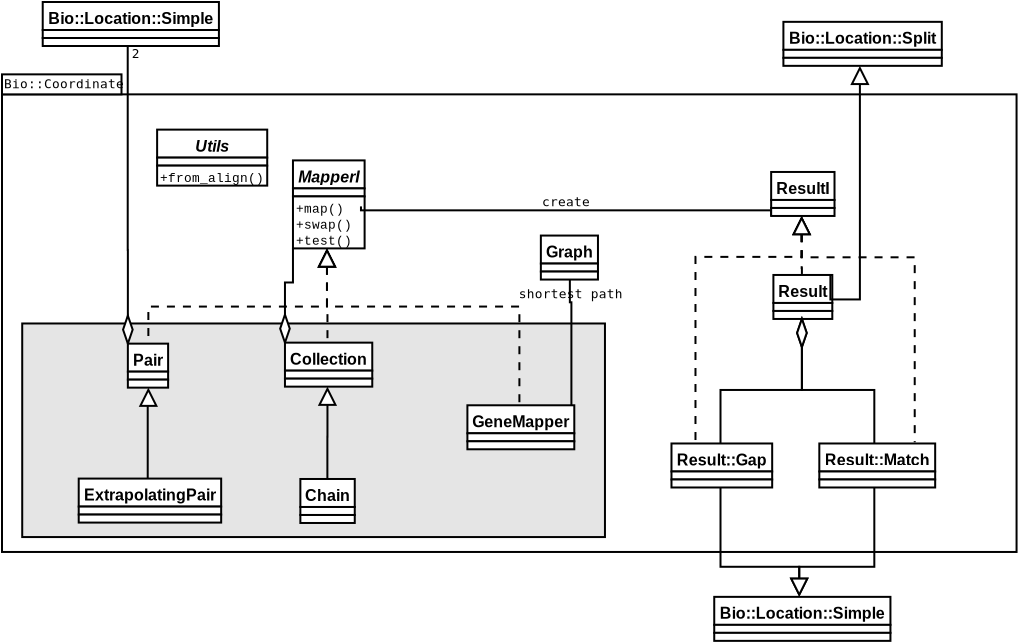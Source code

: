 <?xml version="1.0" encoding="UTF-8"?>
<dia:diagram xmlns:dia="http://www.lysator.liu.se/~alla/dia/"><dia:layer name="Background" visible="true"><dia:object type="UML - LargePackage" version="0" id="O0"><dia:attribute name="obj_pos"><dia:point val="1.702,11.536"/></dia:attribute><dia:attribute name="obj_bb"><dia:rectangle val="1.652,9.686;52.48,34.465"/></dia:attribute><dia:attribute name="elem_corner"><dia:point val="1.702,11.536"/></dia:attribute><dia:attribute name="elem_width"><dia:real val="50.728"/></dia:attribute><dia:attribute name="elem_height"><dia:real val="22.88"/></dia:attribute><dia:attribute name="stereotype"><dia:string>##</dia:string></dia:attribute><dia:attribute name="name"><dia:string>#Bio::Coordinate#</dia:string></dia:attribute></dia:object><dia:object type="Standard - Box" version="0" id="O1"><dia:attribute name="obj_pos"><dia:point val="2.713,22.992"/></dia:attribute><dia:attribute name="obj_bb"><dia:rectangle val="2.663,22.942;31.9,33.721"/></dia:attribute><dia:attribute name="elem_corner"><dia:point val="2.713,22.992"/></dia:attribute><dia:attribute name="elem_width"><dia:real val="29.137"/></dia:attribute><dia:attribute name="elem_height"><dia:real val="10.679"/></dia:attribute><dia:attribute name="inner_color"><dia:color val="#e5e5e5"/></dia:attribute><dia:attribute name="show_background"><dia:boolean val="true"/></dia:attribute></dia:object><dia:object type="UML - Class" version="0" id="O2"><dia:attribute name="obj_pos"><dia:point val="16.25,14.838"/></dia:attribute><dia:attribute name="obj_bb"><dia:rectangle val="16.201,14.788;19.701,19.288"/></dia:attribute><dia:attribute name="elem_corner"><dia:point val="16.25,14.838"/></dia:attribute><dia:attribute name="elem_width"><dia:real val="3.4"/></dia:attribute><dia:attribute name="elem_height"><dia:real val="4.4"/></dia:attribute><dia:attribute name="name"><dia:string>#MapperI#</dia:string></dia:attribute><dia:attribute name="stereotype"><dia:string>##</dia:string></dia:attribute><dia:attribute name="comment"><dia:string>##</dia:string></dia:attribute><dia:attribute name="abstract"><dia:boolean val="true"/></dia:attribute><dia:attribute name="suppress_attributes"><dia:boolean val="false"/></dia:attribute><dia:attribute name="suppress_operations"><dia:boolean val="false"/></dia:attribute><dia:attribute name="visible_attributes"><dia:boolean val="true"/></dia:attribute><dia:attribute name="visible_operations"><dia:boolean val="true"/></dia:attribute><dia:attribute name="visible_comments"><dia:boolean val="false"/></dia:attribute><dia:attribute name="foreground_color"><dia:color val="#000000"/></dia:attribute><dia:attribute name="background_color"><dia:color val="#ffffff"/></dia:attribute><dia:attribute name="normal_font"><dia:font family="courier new" style="0" name="Courier"/></dia:attribute><dia:attribute name="abstract_font"><dia:font family="Courier New" style="4" name="Courier-Oblique"/></dia:attribute><dia:attribute name="polymorphic_font"><dia:font family="monospace" style="8" name="Courier"/></dia:attribute><dia:attribute name="classname_font"><dia:font family="Arial" style="80" name="Helvetica-Bold"/></dia:attribute><dia:attribute name="abstract_classname_font"><dia:font family="arial" style="84" name="Helvetica-BoldOblique"/></dia:attribute><dia:attribute name="comment_font"><dia:font family="sans" style="8" name="Courier"/></dia:attribute><dia:attribute name="font_height"><dia:real val="0.8"/></dia:attribute><dia:attribute name="polymorphic_font_height"><dia:real val="0.8"/></dia:attribute><dia:attribute name="abstract_font_height"><dia:real val="0.8"/></dia:attribute><dia:attribute name="classname_font_height"><dia:real val="1"/></dia:attribute><dia:attribute name="abstract_classname_font_height"><dia:real val="1"/></dia:attribute><dia:attribute name="comment_font_height"><dia:real val="1"/></dia:attribute><dia:attribute name="attributes"/><dia:attribute name="operations"><dia:composite type="umloperation"><dia:attribute name="name"><dia:string>#map#</dia:string></dia:attribute><dia:attribute name="stereotype"><dia:string>##</dia:string></dia:attribute><dia:attribute name="type"><dia:string>##</dia:string></dia:attribute><dia:attribute name="visibility"><dia:enum val="0"/></dia:attribute><dia:attribute name="comment"><dia:string>##</dia:string></dia:attribute><dia:attribute name="abstract"><dia:boolean val="false"/></dia:attribute><dia:attribute name="inheritance_type"><dia:enum val="2"/></dia:attribute><dia:attribute name="query"><dia:boolean val="false"/></dia:attribute><dia:attribute name="class_scope"><dia:boolean val="false"/></dia:attribute><dia:attribute name="parameters"/></dia:composite><dia:composite type="umloperation"><dia:attribute name="name"><dia:string>#swap#</dia:string></dia:attribute><dia:attribute name="stereotype"><dia:string>##</dia:string></dia:attribute><dia:attribute name="type"><dia:string>##</dia:string></dia:attribute><dia:attribute name="visibility"><dia:enum val="0"/></dia:attribute><dia:attribute name="comment"><dia:string>##</dia:string></dia:attribute><dia:attribute name="abstract"><dia:boolean val="false"/></dia:attribute><dia:attribute name="inheritance_type"><dia:enum val="2"/></dia:attribute><dia:attribute name="query"><dia:boolean val="false"/></dia:attribute><dia:attribute name="class_scope"><dia:boolean val="false"/></dia:attribute><dia:attribute name="parameters"/></dia:composite><dia:composite type="umloperation"><dia:attribute name="name"><dia:string>#test#</dia:string></dia:attribute><dia:attribute name="stereotype"><dia:string>##</dia:string></dia:attribute><dia:attribute name="type"><dia:string>##</dia:string></dia:attribute><dia:attribute name="visibility"><dia:enum val="0"/></dia:attribute><dia:attribute name="comment"><dia:string>##</dia:string></dia:attribute><dia:attribute name="abstract"><dia:boolean val="false"/></dia:attribute><dia:attribute name="inheritance_type"><dia:enum val="2"/></dia:attribute><dia:attribute name="query"><dia:boolean val="false"/></dia:attribute><dia:attribute name="class_scope"><dia:boolean val="false"/></dia:attribute><dia:attribute name="parameters"/></dia:composite></dia:attribute><dia:attribute name="template"><dia:boolean val="false"/></dia:attribute><dia:attribute name="templates"/></dia:object><dia:object type="UML - Class" version="0" id="O3"><dia:attribute name="obj_pos"><dia:point val="7.995,24"/></dia:attribute><dia:attribute name="obj_bb"><dia:rectangle val="7.945,23.95;10.095,26.25"/></dia:attribute><dia:attribute name="elem_corner"><dia:point val="7.995,24"/></dia:attribute><dia:attribute name="elem_width"><dia:real val="2.05"/></dia:attribute><dia:attribute name="elem_height"><dia:real val="2.2"/></dia:attribute><dia:attribute name="name"><dia:string>#Pair#</dia:string></dia:attribute><dia:attribute name="stereotype"><dia:string>##</dia:string></dia:attribute><dia:attribute name="comment"><dia:string>##</dia:string></dia:attribute><dia:attribute name="abstract"><dia:boolean val="false"/></dia:attribute><dia:attribute name="suppress_attributes"><dia:boolean val="false"/></dia:attribute><dia:attribute name="suppress_operations"><dia:boolean val="false"/></dia:attribute><dia:attribute name="visible_attributes"><dia:boolean val="true"/></dia:attribute><dia:attribute name="visible_operations"><dia:boolean val="true"/></dia:attribute><dia:attribute name="visible_comments"><dia:boolean val="false"/></dia:attribute><dia:attribute name="foreground_color"><dia:color val="#000000"/></dia:attribute><dia:attribute name="background_color"><dia:color val="#ffffff"/></dia:attribute><dia:attribute name="normal_font"><dia:font family="Courier New" style="0" name="Courier"/></dia:attribute><dia:attribute name="abstract_font"><dia:font family="Courier New" style="4" name="Courier-Oblique"/></dia:attribute><dia:attribute name="polymorphic_font"><dia:font family="monospace" style="8" name="Courier"/></dia:attribute><dia:attribute name="classname_font"><dia:font family="arial" style="80" name="Helvetica-Bold"/></dia:attribute><dia:attribute name="abstract_classname_font"><dia:font family="Arial" style="84" name="Helvetica-BoldOblique"/></dia:attribute><dia:attribute name="comment_font"><dia:font family="sans" style="8" name="Courier"/></dia:attribute><dia:attribute name="font_height"><dia:real val="0.8"/></dia:attribute><dia:attribute name="polymorphic_font_height"><dia:real val="0.8"/></dia:attribute><dia:attribute name="abstract_font_height"><dia:real val="0.8"/></dia:attribute><dia:attribute name="classname_font_height"><dia:real val="1"/></dia:attribute><dia:attribute name="abstract_classname_font_height"><dia:real val="1"/></dia:attribute><dia:attribute name="comment_font_height"><dia:real val="1"/></dia:attribute><dia:attribute name="attributes"/><dia:attribute name="operations"/><dia:attribute name="template"><dia:boolean val="false"/></dia:attribute><dia:attribute name="templates"/></dia:object><dia:object type="UML - Realizes" version="0" id="O4"><dia:attribute name="obj_pos"><dia:point val="17.951,19.238"/></dia:attribute><dia:attribute name="obj_bb"><dia:rectangle val="8.97,19.188;18.8,24.05"/></dia:attribute><dia:attribute name="orth_points"><dia:point val="17.951,19.238"/><dia:point val="17.951,22.147"/><dia:point val="9.02,22.147"/><dia:point val="9.02,24"/></dia:attribute><dia:attribute name="orth_orient"><dia:enum val="1"/><dia:enum val="0"/><dia:enum val="1"/></dia:attribute><dia:attribute name="name"><dia:string>##</dia:string></dia:attribute><dia:attribute name="stereotype"><dia:string>##</dia:string></dia:attribute><dia:connections><dia:connection handle="0" to="O2" connection="6"/><dia:connection handle="1" to="O3" connection="1"/></dia:connections></dia:object><dia:object type="UML - Class" version="0" id="O5"><dia:attribute name="obj_pos"><dia:point val="15.85,23.95"/></dia:attribute><dia:attribute name="obj_bb"><dia:rectangle val="15.8,23.9;20.15,26.2"/></dia:attribute><dia:attribute name="elem_corner"><dia:point val="15.85,23.95"/></dia:attribute><dia:attribute name="elem_width"><dia:real val="4.25"/></dia:attribute><dia:attribute name="elem_height"><dia:real val="2.2"/></dia:attribute><dia:attribute name="name"><dia:string>#Collection#</dia:string></dia:attribute><dia:attribute name="stereotype"><dia:string>##</dia:string></dia:attribute><dia:attribute name="comment"><dia:string>##</dia:string></dia:attribute><dia:attribute name="abstract"><dia:boolean val="false"/></dia:attribute><dia:attribute name="suppress_attributes"><dia:boolean val="false"/></dia:attribute><dia:attribute name="suppress_operations"><dia:boolean val="false"/></dia:attribute><dia:attribute name="visible_attributes"><dia:boolean val="true"/></dia:attribute><dia:attribute name="visible_operations"><dia:boolean val="true"/></dia:attribute><dia:attribute name="visible_comments"><dia:boolean val="false"/></dia:attribute><dia:attribute name="foreground_color"><dia:color val="#000000"/></dia:attribute><dia:attribute name="background_color"><dia:color val="#ffffff"/></dia:attribute><dia:attribute name="normal_font"><dia:font family="Courier New" style="0" name="Courier"/></dia:attribute><dia:attribute name="abstract_font"><dia:font family="Courier New" style="4" name="Courier-Oblique"/></dia:attribute><dia:attribute name="polymorphic_font"><dia:font family="monospace" style="8" name="Courier"/></dia:attribute><dia:attribute name="classname_font"><dia:font family="arial" style="80" name="Helvetica-Bold"/></dia:attribute><dia:attribute name="abstract_classname_font"><dia:font family="Arial" style="84" name="Helvetica-BoldOblique"/></dia:attribute><dia:attribute name="comment_font"><dia:font family="sans" style="8" name="Courier"/></dia:attribute><dia:attribute name="font_height"><dia:real val="0.8"/></dia:attribute><dia:attribute name="polymorphic_font_height"><dia:real val="0.8"/></dia:attribute><dia:attribute name="abstract_font_height"><dia:real val="0.8"/></dia:attribute><dia:attribute name="classname_font_height"><dia:real val="1"/></dia:attribute><dia:attribute name="abstract_classname_font_height"><dia:real val="1"/></dia:attribute><dia:attribute name="comment_font_height"><dia:real val="1"/></dia:attribute><dia:attribute name="attributes"/><dia:attribute name="operations"/><dia:attribute name="template"><dia:boolean val="false"/></dia:attribute><dia:attribute name="templates"/></dia:object><dia:object type="UML - Realizes" version="0" id="O6"><dia:attribute name="obj_pos"><dia:point val="17.951,19.238"/></dia:attribute><dia:attribute name="obj_bb"><dia:rectangle val="17.101,19.188;18.8,24"/></dia:attribute><dia:attribute name="orth_points"><dia:point val="17.951,19.238"/><dia:point val="17.951,22.15"/><dia:point val="17.975,22.15"/><dia:point val="17.975,23.95"/></dia:attribute><dia:attribute name="orth_orient"><dia:enum val="1"/><dia:enum val="0"/><dia:enum val="1"/></dia:attribute><dia:attribute name="name"><dia:string>##</dia:string></dia:attribute><dia:attribute name="stereotype"><dia:string>##</dia:string></dia:attribute><dia:connections><dia:connection handle="0" to="O2" connection="6"/><dia:connection handle="1" to="O5" connection="1"/></dia:connections></dia:object><dia:object type="UML - Association" version="0" id="O7"><dia:attribute name="obj_pos"><dia:point val="16.25,19.238"/></dia:attribute><dia:attribute name="obj_bb"><dia:rectangle val="15.1,19.188;16.6,24.7"/></dia:attribute><dia:attribute name="orth_points"><dia:point val="16.25,19.238"/><dia:point val="16.25,20.942"/><dia:point val="15.85,20.942"/><dia:point val="15.85,23.95"/></dia:attribute><dia:attribute name="orth_orient"><dia:enum val="1"/><dia:enum val="0"/><dia:enum val="1"/></dia:attribute><dia:attribute name="name"><dia:string>##</dia:string></dia:attribute><dia:attribute name="direction"><dia:enum val="0"/></dia:attribute><dia:attribute name="ends"><dia:composite><dia:attribute name="role"><dia:string>##</dia:string></dia:attribute><dia:attribute name="multiplicity"><dia:string>##</dia:string></dia:attribute><dia:attribute name="arrow"><dia:boolean val="false"/></dia:attribute><dia:attribute name="aggregate"><dia:enum val="0"/></dia:attribute></dia:composite><dia:composite><dia:attribute name="role"><dia:string>##</dia:string></dia:attribute><dia:attribute name="multiplicity"><dia:string>##</dia:string></dia:attribute><dia:attribute name="arrow"><dia:boolean val="false"/></dia:attribute><dia:attribute name="aggregate"><dia:enum val="1"/></dia:attribute></dia:composite></dia:attribute><dia:connections><dia:connection handle="0" to="O2" connection="5"/><dia:connection handle="1" to="O5" connection="0"/></dia:connections></dia:object><dia:object type="UML - Class" version="0" id="O8"><dia:attribute name="obj_pos"><dia:point val="5.538,30.747"/></dia:attribute><dia:attribute name="obj_bb"><dia:rectangle val="5.488,30.697;12.488,32.997"/></dia:attribute><dia:attribute name="elem_corner"><dia:point val="5.538,30.747"/></dia:attribute><dia:attribute name="elem_width"><dia:real val="6.9"/></dia:attribute><dia:attribute name="elem_height"><dia:real val="2.2"/></dia:attribute><dia:attribute name="name"><dia:string>#ExtrapolatingPair#</dia:string></dia:attribute><dia:attribute name="stereotype"><dia:string>##</dia:string></dia:attribute><dia:attribute name="comment"><dia:string>##</dia:string></dia:attribute><dia:attribute name="abstract"><dia:boolean val="false"/></dia:attribute><dia:attribute name="suppress_attributes"><dia:boolean val="false"/></dia:attribute><dia:attribute name="suppress_operations"><dia:boolean val="false"/></dia:attribute><dia:attribute name="visible_attributes"><dia:boolean val="true"/></dia:attribute><dia:attribute name="visible_operations"><dia:boolean val="true"/></dia:attribute><dia:attribute name="visible_comments"><dia:boolean val="false"/></dia:attribute><dia:attribute name="foreground_color"><dia:color val="#000000"/></dia:attribute><dia:attribute name="background_color"><dia:color val="#ffffff"/></dia:attribute><dia:attribute name="normal_font"><dia:font family="Courier New" style="0" name="Courier"/></dia:attribute><dia:attribute name="abstract_font"><dia:font family="Courier New" style="4" name="Courier-Oblique"/></dia:attribute><dia:attribute name="polymorphic_font"><dia:font family="monospace" style="8" name="Courier"/></dia:attribute><dia:attribute name="classname_font"><dia:font family="arial" style="80" name="Helvetica-Bold"/></dia:attribute><dia:attribute name="abstract_classname_font"><dia:font family="Arial" style="84" name="Helvetica-BoldOblique"/></dia:attribute><dia:attribute name="comment_font"><dia:font family="sans" style="8" name="Courier"/></dia:attribute><dia:attribute name="font_height"><dia:real val="0.8"/></dia:attribute><dia:attribute name="polymorphic_font_height"><dia:real val="0.8"/></dia:attribute><dia:attribute name="abstract_font_height"><dia:real val="0.8"/></dia:attribute><dia:attribute name="classname_font_height"><dia:real val="1"/></dia:attribute><dia:attribute name="abstract_classname_font_height"><dia:real val="1"/></dia:attribute><dia:attribute name="comment_font_height"><dia:real val="1"/></dia:attribute><dia:attribute name="attributes"/><dia:attribute name="operations"/><dia:attribute name="template"><dia:boolean val="false"/></dia:attribute><dia:attribute name="templates"/></dia:object><dia:object type="UML - Generalization" version="0" id="O9"><dia:attribute name="obj_pos"><dia:point val="9.02,26.2"/></dia:attribute><dia:attribute name="obj_bb"><dia:rectangle val="8.17,26.15;9.87,30.797"/></dia:attribute><dia:attribute name="orth_points"><dia:point val="9.02,26.2"/><dia:point val="9.02,26.9"/><dia:point val="8.988,26.9"/><dia:point val="8.988,30.747"/></dia:attribute><dia:attribute name="orth_orient"><dia:enum val="1"/><dia:enum val="0"/><dia:enum val="1"/></dia:attribute><dia:attribute name="name"><dia:string>##</dia:string></dia:attribute><dia:attribute name="stereotype"><dia:string>##</dia:string></dia:attribute><dia:connections><dia:connection handle="0" to="O3" connection="6"/><dia:connection handle="1" to="O8" connection="1"/></dia:connections></dia:object><dia:object type="UML - Class" version="0" id="O10"><dia:attribute name="obj_pos"><dia:point val="40.272,20.566"/></dia:attribute><dia:attribute name="obj_bb"><dia:rectangle val="40.222,20.516;43.172,22.816"/></dia:attribute><dia:attribute name="elem_corner"><dia:point val="40.272,20.566"/></dia:attribute><dia:attribute name="elem_width"><dia:real val="2.85"/></dia:attribute><dia:attribute name="elem_height"><dia:real val="2.2"/></dia:attribute><dia:attribute name="name"><dia:string>#Result#</dia:string></dia:attribute><dia:attribute name="stereotype"><dia:string>##</dia:string></dia:attribute><dia:attribute name="comment"><dia:string>##</dia:string></dia:attribute><dia:attribute name="abstract"><dia:boolean val="false"/></dia:attribute><dia:attribute name="suppress_attributes"><dia:boolean val="false"/></dia:attribute><dia:attribute name="suppress_operations"><dia:boolean val="false"/></dia:attribute><dia:attribute name="visible_attributes"><dia:boolean val="true"/></dia:attribute><dia:attribute name="visible_operations"><dia:boolean val="true"/></dia:attribute><dia:attribute name="visible_comments"><dia:boolean val="false"/></dia:attribute><dia:attribute name="foreground_color"><dia:color val="#000000"/></dia:attribute><dia:attribute name="background_color"><dia:color val="#ffffff"/></dia:attribute><dia:attribute name="normal_font"><dia:font family="Courier New" style="0" name="Courier"/></dia:attribute><dia:attribute name="abstract_font"><dia:font family="Courier New" style="4" name="Courier-Oblique"/></dia:attribute><dia:attribute name="polymorphic_font"><dia:font family="monospace" style="8" name="Courier"/></dia:attribute><dia:attribute name="classname_font"><dia:font family="arial" style="80" name="Helvetica-Bold"/></dia:attribute><dia:attribute name="abstract_classname_font"><dia:font family="Arial" style="84" name="Helvetica-BoldOblique"/></dia:attribute><dia:attribute name="comment_font"><dia:font family="sans" style="8" name="Courier"/></dia:attribute><dia:attribute name="font_height"><dia:real val="0.8"/></dia:attribute><dia:attribute name="polymorphic_font_height"><dia:real val="0.8"/></dia:attribute><dia:attribute name="abstract_font_height"><dia:real val="0.8"/></dia:attribute><dia:attribute name="classname_font_height"><dia:real val="1"/></dia:attribute><dia:attribute name="abstract_classname_font_height"><dia:real val="1"/></dia:attribute><dia:attribute name="comment_font_height"><dia:real val="1"/></dia:attribute><dia:attribute name="attributes"/><dia:attribute name="operations"/><dia:attribute name="template"><dia:boolean val="false"/></dia:attribute><dia:attribute name="templates"/></dia:object><dia:object type="UML - Class" version="0" id="O11"><dia:attribute name="obj_pos"><dia:point val="42.568,28.992"/></dia:attribute><dia:attribute name="obj_bb"><dia:rectangle val="42.518,28.942;48.118,31.242"/></dia:attribute><dia:attribute name="elem_corner"><dia:point val="42.568,28.992"/></dia:attribute><dia:attribute name="elem_width"><dia:real val="5.5"/></dia:attribute><dia:attribute name="elem_height"><dia:real val="2.2"/></dia:attribute><dia:attribute name="name"><dia:string>#Result::Match#</dia:string></dia:attribute><dia:attribute name="stereotype"><dia:string>##</dia:string></dia:attribute><dia:attribute name="comment"><dia:string>##</dia:string></dia:attribute><dia:attribute name="abstract"><dia:boolean val="false"/></dia:attribute><dia:attribute name="suppress_attributes"><dia:boolean val="false"/></dia:attribute><dia:attribute name="suppress_operations"><dia:boolean val="false"/></dia:attribute><dia:attribute name="visible_attributes"><dia:boolean val="true"/></dia:attribute><dia:attribute name="visible_operations"><dia:boolean val="true"/></dia:attribute><dia:attribute name="visible_comments"><dia:boolean val="false"/></dia:attribute><dia:attribute name="foreground_color"><dia:color val="#000000"/></dia:attribute><dia:attribute name="background_color"><dia:color val="#ffffff"/></dia:attribute><dia:attribute name="normal_font"><dia:font family="Courier New" style="0" name="Courier"/></dia:attribute><dia:attribute name="abstract_font"><dia:font family="Courier New" style="4" name="Courier-Oblique"/></dia:attribute><dia:attribute name="polymorphic_font"><dia:font family="monospace" style="8" name="Courier"/></dia:attribute><dia:attribute name="classname_font"><dia:font family="arial" style="80" name="Helvetica-Bold"/></dia:attribute><dia:attribute name="abstract_classname_font"><dia:font family="Arial" style="84" name="Helvetica-BoldOblique"/></dia:attribute><dia:attribute name="comment_font"><dia:font family="sans" style="8" name="Courier"/></dia:attribute><dia:attribute name="font_height"><dia:real val="0.8"/></dia:attribute><dia:attribute name="polymorphic_font_height"><dia:real val="0.8"/></dia:attribute><dia:attribute name="abstract_font_height"><dia:real val="0.8"/></dia:attribute><dia:attribute name="classname_font_height"><dia:real val="1"/></dia:attribute><dia:attribute name="abstract_classname_font_height"><dia:real val="1"/></dia:attribute><dia:attribute name="comment_font_height"><dia:real val="1"/></dia:attribute><dia:attribute name="attributes"/><dia:attribute name="operations"/><dia:attribute name="template"><dia:boolean val="false"/></dia:attribute><dia:attribute name="templates"/></dia:object><dia:object type="UML - Class" version="0" id="O12"><dia:attribute name="obj_pos"><dia:point val="35.176,28.992"/></dia:attribute><dia:attribute name="obj_bb"><dia:rectangle val="35.127,28.942;40.127,31.242"/></dia:attribute><dia:attribute name="elem_corner"><dia:point val="35.176,28.992"/></dia:attribute><dia:attribute name="elem_width"><dia:real val="4.9"/></dia:attribute><dia:attribute name="elem_height"><dia:real val="2.2"/></dia:attribute><dia:attribute name="name"><dia:string>#Result::Gap#</dia:string></dia:attribute><dia:attribute name="stereotype"><dia:string>##</dia:string></dia:attribute><dia:attribute name="comment"><dia:string>##</dia:string></dia:attribute><dia:attribute name="abstract"><dia:boolean val="false"/></dia:attribute><dia:attribute name="suppress_attributes"><dia:boolean val="false"/></dia:attribute><dia:attribute name="suppress_operations"><dia:boolean val="false"/></dia:attribute><dia:attribute name="visible_attributes"><dia:boolean val="true"/></dia:attribute><dia:attribute name="visible_operations"><dia:boolean val="true"/></dia:attribute><dia:attribute name="visible_comments"><dia:boolean val="false"/></dia:attribute><dia:attribute name="foreground_color"><dia:color val="#000000"/></dia:attribute><dia:attribute name="background_color"><dia:color val="#ffffff"/></dia:attribute><dia:attribute name="normal_font"><dia:font family="Courier New" style="0" name="Courier"/></dia:attribute><dia:attribute name="abstract_font"><dia:font family="Courier New" style="4" name="Courier-Oblique"/></dia:attribute><dia:attribute name="polymorphic_font"><dia:font family="monospace" style="8" name="Courier"/></dia:attribute><dia:attribute name="classname_font"><dia:font family="arial" style="80" name="Helvetica-Bold"/></dia:attribute><dia:attribute name="abstract_classname_font"><dia:font family="Arial" style="84" name="Helvetica-BoldOblique"/></dia:attribute><dia:attribute name="comment_font"><dia:font family="sans" style="8" name="Courier"/></dia:attribute><dia:attribute name="font_height"><dia:real val="0.8"/></dia:attribute><dia:attribute name="polymorphic_font_height"><dia:real val="0.8"/></dia:attribute><dia:attribute name="abstract_font_height"><dia:real val="0.8"/></dia:attribute><dia:attribute name="classname_font_height"><dia:real val="1"/></dia:attribute><dia:attribute name="abstract_classname_font_height"><dia:real val="1"/></dia:attribute><dia:attribute name="comment_font_height"><dia:real val="1"/></dia:attribute><dia:attribute name="attributes"/><dia:attribute name="operations"/><dia:attribute name="template"><dia:boolean val="false"/></dia:attribute><dia:attribute name="templates"/></dia:object><dia:object type="UML - Class" version="0" id="O13"><dia:attribute name="obj_pos"><dia:point val="37.314,36.661"/></dia:attribute><dia:attribute name="obj_bb"><dia:rectangle val="37.264,36.611;45.864,38.911"/></dia:attribute><dia:attribute name="elem_corner"><dia:point val="37.314,36.661"/></dia:attribute><dia:attribute name="elem_width"><dia:real val="8.5"/></dia:attribute><dia:attribute name="elem_height"><dia:real val="2.2"/></dia:attribute><dia:attribute name="name"><dia:string>#Bio::Location::Simple#</dia:string></dia:attribute><dia:attribute name="stereotype"><dia:string>##</dia:string></dia:attribute><dia:attribute name="comment"><dia:string>##</dia:string></dia:attribute><dia:attribute name="abstract"><dia:boolean val="false"/></dia:attribute><dia:attribute name="suppress_attributes"><dia:boolean val="false"/></dia:attribute><dia:attribute name="suppress_operations"><dia:boolean val="false"/></dia:attribute><dia:attribute name="visible_attributes"><dia:boolean val="true"/></dia:attribute><dia:attribute name="visible_operations"><dia:boolean val="true"/></dia:attribute><dia:attribute name="visible_comments"><dia:boolean val="false"/></dia:attribute><dia:attribute name="foreground_color"><dia:color val="#000000"/></dia:attribute><dia:attribute name="background_color"><dia:color val="#ffffff"/></dia:attribute><dia:attribute name="normal_font"><dia:font family="Courier New" style="0" name="Courier"/></dia:attribute><dia:attribute name="abstract_font"><dia:font family="Courier New" style="4" name="Courier-Oblique"/></dia:attribute><dia:attribute name="polymorphic_font"><dia:font family="monospace" style="8" name="Courier"/></dia:attribute><dia:attribute name="classname_font"><dia:font family="arial" style="80" name="Helvetica-Bold"/></dia:attribute><dia:attribute name="abstract_classname_font"><dia:font family="Arial" style="84" name="Helvetica-BoldOblique"/></dia:attribute><dia:attribute name="comment_font"><dia:font family="sans" style="8" name="Courier"/></dia:attribute><dia:attribute name="font_height"><dia:real val="0.8"/></dia:attribute><dia:attribute name="polymorphic_font_height"><dia:real val="0.8"/></dia:attribute><dia:attribute name="abstract_font_height"><dia:real val="0.8"/></dia:attribute><dia:attribute name="classname_font_height"><dia:real val="1"/></dia:attribute><dia:attribute name="abstract_classname_font_height"><dia:real val="1"/></dia:attribute><dia:attribute name="comment_font_height"><dia:real val="1"/></dia:attribute><dia:attribute name="attributes"/><dia:attribute name="operations"/><dia:attribute name="template"><dia:boolean val="false"/></dia:attribute><dia:attribute name="templates"/></dia:object><dia:object type="UML - Generalization" version="0" id="O14"><dia:attribute name="obj_pos"><dia:point val="41.564,36.661"/></dia:attribute><dia:attribute name="obj_bb"><dia:rectangle val="37.577,31.142;42.414,36.757"/></dia:attribute><dia:attribute name="orth_points"><dia:point val="41.564,36.661"/><dia:point val="41.564,35.157"/><dia:point val="37.627,35.157"/><dia:point val="37.627,31.192"/></dia:attribute><dia:attribute name="orth_orient"><dia:enum val="1"/><dia:enum val="0"/><dia:enum val="1"/></dia:attribute><dia:attribute name="name"><dia:string>##</dia:string></dia:attribute><dia:attribute name="stereotype"><dia:string>##</dia:string></dia:attribute><dia:connections><dia:connection handle="0" to="O13" connection="1"/><dia:connection handle="1" to="O12" connection="6"/></dia:connections></dia:object><dia:object type="UML - Generalization" version="0" id="O15"><dia:attribute name="obj_pos"><dia:point val="41.564,36.661"/></dia:attribute><dia:attribute name="obj_bb"><dia:rectangle val="40.714,31.142;45.368,36.757"/></dia:attribute><dia:attribute name="orth_points"><dia:point val="41.564,36.661"/><dia:point val="41.564,35.157"/><dia:point val="45.318,35.157"/><dia:point val="45.318,31.192"/></dia:attribute><dia:attribute name="orth_orient"><dia:enum val="1"/><dia:enum val="0"/><dia:enum val="1"/></dia:attribute><dia:attribute name="name"><dia:string>##</dia:string></dia:attribute><dia:attribute name="stereotype"><dia:string>##</dia:string></dia:attribute><dia:connections><dia:connection handle="0" to="O13" connection="1"/><dia:connection handle="1" to="O11" connection="6"/></dia:connections></dia:object><dia:object type="UML - Association" version="0" id="O16"><dia:attribute name="obj_pos"><dia:point val="45.318,28.992"/></dia:attribute><dia:attribute name="obj_bb"><dia:rectangle val="40.947,22.016;45.368,30.592"/></dia:attribute><dia:attribute name="orth_points"><dia:point val="45.318,28.992"/><dia:point val="45.318,26.316"/><dia:point val="41.697,26.316"/><dia:point val="41.697,22.766"/></dia:attribute><dia:attribute name="orth_orient"><dia:enum val="1"/><dia:enum val="0"/><dia:enum val="1"/></dia:attribute><dia:attribute name="name"><dia:string>##</dia:string></dia:attribute><dia:attribute name="direction"><dia:enum val="0"/></dia:attribute><dia:attribute name="ends"><dia:composite><dia:attribute name="role"><dia:string>##</dia:string></dia:attribute><dia:attribute name="multiplicity"><dia:string>##</dia:string></dia:attribute><dia:attribute name="arrow"><dia:boolean val="false"/></dia:attribute><dia:attribute name="aggregate"><dia:enum val="0"/></dia:attribute></dia:composite><dia:composite><dia:attribute name="role"><dia:string>##</dia:string></dia:attribute><dia:attribute name="multiplicity"><dia:string>##</dia:string></dia:attribute><dia:attribute name="arrow"><dia:boolean val="false"/></dia:attribute><dia:attribute name="aggregate"><dia:enum val="1"/></dia:attribute></dia:composite></dia:attribute><dia:connections><dia:connection handle="0" to="O11" connection="1"/><dia:connection handle="1" to="O10" connection="6"/></dia:connections></dia:object><dia:object type="UML - Association" version="0" id="O17"><dia:attribute name="obj_pos"><dia:point val="7.995,24"/></dia:attribute><dia:attribute name="obj_bb"><dia:rectangle val="7.245,9.068;8.745,24.75"/></dia:attribute><dia:attribute name="orth_points"><dia:point val="7.995,24"/><dia:point val="7.995,19.315"/><dia:point val="7.988,19.315"/><dia:point val="7.988,9.118"/></dia:attribute><dia:attribute name="orth_orient"><dia:enum val="1"/><dia:enum val="0"/><dia:enum val="1"/></dia:attribute><dia:attribute name="name"><dia:string>##</dia:string></dia:attribute><dia:attribute name="direction"><dia:enum val="0"/></dia:attribute><dia:attribute name="ends"><dia:composite><dia:attribute name="role"><dia:string>##</dia:string></dia:attribute><dia:attribute name="multiplicity"><dia:string>##</dia:string></dia:attribute><dia:attribute name="arrow"><dia:boolean val="false"/></dia:attribute><dia:attribute name="aggregate"><dia:enum val="1"/></dia:attribute></dia:composite><dia:composite><dia:attribute name="role"><dia:string>##</dia:string></dia:attribute><dia:attribute name="multiplicity"><dia:string>#2#</dia:string></dia:attribute><dia:attribute name="arrow"><dia:boolean val="false"/></dia:attribute><dia:attribute name="aggregate"><dia:enum val="0"/></dia:attribute></dia:composite></dia:attribute><dia:connections><dia:connection handle="0" to="O3" connection="0"/><dia:connection handle="1" to="O29" connection="6"/></dia:connections></dia:object><dia:object type="UML - Association" version="0" id="O18"><dia:attribute name="obj_pos"><dia:point val="19.651,17.138"/></dia:attribute><dia:attribute name="obj_bb"><dia:rectangle val="19.601,17.088;40.21,19.216"/></dia:attribute><dia:attribute name="orth_points"><dia:point val="19.651,17.138"/><dia:point val="19.651,17.335"/><dia:point val="40.16,17.335"/><dia:point val="40.16,17.616"/></dia:attribute><dia:attribute name="orth_orient"><dia:enum val="1"/><dia:enum val="0"/><dia:enum val="1"/></dia:attribute><dia:attribute name="name"><dia:string>#create#</dia:string></dia:attribute><dia:attribute name="direction"><dia:enum val="0"/></dia:attribute><dia:attribute name="ends"><dia:composite><dia:attribute name="role"><dia:string>##</dia:string></dia:attribute><dia:attribute name="multiplicity"><dia:string>##</dia:string></dia:attribute><dia:attribute name="arrow"><dia:boolean val="false"/></dia:attribute><dia:attribute name="aggregate"><dia:enum val="0"/></dia:attribute></dia:composite><dia:composite><dia:attribute name="role"><dia:string>##</dia:string></dia:attribute><dia:attribute name="multiplicity"><dia:string>##</dia:string></dia:attribute><dia:attribute name="arrow"><dia:boolean val="false"/></dia:attribute><dia:attribute name="aggregate"><dia:enum val="0"/></dia:attribute></dia:composite></dia:attribute><dia:connections><dia:connection handle="0" to="O2" connection="9"/><dia:connection handle="1" to="O27" connection="5"/></dia:connections></dia:object><dia:object type="UML - Class" version="0" id="O19"><dia:attribute name="obj_pos"><dia:point val="16.62,30.767"/></dia:attribute><dia:attribute name="obj_bb"><dia:rectangle val="16.57,30.717;19.37,33.017"/></dia:attribute><dia:attribute name="elem_corner"><dia:point val="16.62,30.767"/></dia:attribute><dia:attribute name="elem_width"><dia:real val="2.7"/></dia:attribute><dia:attribute name="elem_height"><dia:real val="2.2"/></dia:attribute><dia:attribute name="name"><dia:string>#Chain#</dia:string></dia:attribute><dia:attribute name="stereotype"><dia:string>##</dia:string></dia:attribute><dia:attribute name="comment"><dia:string>##</dia:string></dia:attribute><dia:attribute name="abstract"><dia:boolean val="false"/></dia:attribute><dia:attribute name="suppress_attributes"><dia:boolean val="false"/></dia:attribute><dia:attribute name="suppress_operations"><dia:boolean val="false"/></dia:attribute><dia:attribute name="visible_attributes"><dia:boolean val="true"/></dia:attribute><dia:attribute name="visible_operations"><dia:boolean val="true"/></dia:attribute><dia:attribute name="visible_comments"><dia:boolean val="false"/></dia:attribute><dia:attribute name="foreground_color"><dia:color val="#000000"/></dia:attribute><dia:attribute name="background_color"><dia:color val="#ffffff"/></dia:attribute><dia:attribute name="normal_font"><dia:font family="Courier New" style="0" name="Courier"/></dia:attribute><dia:attribute name="abstract_font"><dia:font family="Courier New" style="4" name="Courier-Oblique"/></dia:attribute><dia:attribute name="polymorphic_font"><dia:font family="monospace" style="8" name="Courier"/></dia:attribute><dia:attribute name="classname_font"><dia:font family="arial" style="80" name="Helvetica-Bold"/></dia:attribute><dia:attribute name="abstract_classname_font"><dia:font family="Arial" style="84" name="Helvetica-BoldOblique"/></dia:attribute><dia:attribute name="comment_font"><dia:font family="sans" style="8" name="Courier"/></dia:attribute><dia:attribute name="font_height"><dia:real val="0.8"/></dia:attribute><dia:attribute name="polymorphic_font_height"><dia:real val="0.8"/></dia:attribute><dia:attribute name="abstract_font_height"><dia:real val="0.8"/></dia:attribute><dia:attribute name="classname_font_height"><dia:real val="1"/></dia:attribute><dia:attribute name="abstract_classname_font_height"><dia:real val="1"/></dia:attribute><dia:attribute name="comment_font_height"><dia:real val="1"/></dia:attribute><dia:attribute name="attributes"/><dia:attribute name="operations"/><dia:attribute name="template"><dia:boolean val="false"/></dia:attribute><dia:attribute name="templates"/></dia:object><dia:object type="UML - Generalization" version="0" id="O20"><dia:attribute name="obj_pos"><dia:point val="17.975,26.15"/></dia:attribute><dia:attribute name="obj_bb"><dia:rectangle val="17.125,26.1;18.825,30.817"/></dia:attribute><dia:attribute name="orth_points"><dia:point val="17.975,26.15"/><dia:point val="17.975,28.653"/><dia:point val="17.971,28.653"/><dia:point val="17.971,30.767"/></dia:attribute><dia:attribute name="orth_orient"><dia:enum val="1"/><dia:enum val="0"/><dia:enum val="1"/></dia:attribute><dia:attribute name="name"><dia:string>##</dia:string></dia:attribute><dia:attribute name="stereotype"><dia:string>##</dia:string></dia:attribute><dia:connections><dia:connection handle="0" to="O5" connection="6"/><dia:connection handle="1" to="O19" connection="1"/></dia:connections></dia:object><dia:object type="UML - Class" version="0" id="O21"><dia:attribute name="obj_pos"><dia:point val="24.972,27.082"/></dia:attribute><dia:attribute name="obj_bb"><dia:rectangle val="24.922,27.032;30.222,29.332"/></dia:attribute><dia:attribute name="elem_corner"><dia:point val="24.972,27.082"/></dia:attribute><dia:attribute name="elem_width"><dia:real val="5.2"/></dia:attribute><dia:attribute name="elem_height"><dia:real val="2.2"/></dia:attribute><dia:attribute name="name"><dia:string>#GeneMapper#</dia:string></dia:attribute><dia:attribute name="stereotype"><dia:string>##</dia:string></dia:attribute><dia:attribute name="comment"><dia:string>##</dia:string></dia:attribute><dia:attribute name="abstract"><dia:boolean val="false"/></dia:attribute><dia:attribute name="suppress_attributes"><dia:boolean val="false"/></dia:attribute><dia:attribute name="suppress_operations"><dia:boolean val="false"/></dia:attribute><dia:attribute name="visible_attributes"><dia:boolean val="true"/></dia:attribute><dia:attribute name="visible_operations"><dia:boolean val="true"/></dia:attribute><dia:attribute name="visible_comments"><dia:boolean val="false"/></dia:attribute><dia:attribute name="foreground_color"><dia:color val="#000000"/></dia:attribute><dia:attribute name="background_color"><dia:color val="#ffffff"/></dia:attribute><dia:attribute name="normal_font"><dia:font family="Courier New" style="0" name="Courier"/></dia:attribute><dia:attribute name="abstract_font"><dia:font family="Courier New" style="4" name="Courier-Oblique"/></dia:attribute><dia:attribute name="polymorphic_font"><dia:font family="monospace" style="8" name="Courier"/></dia:attribute><dia:attribute name="classname_font"><dia:font family="arial" style="80" name="Helvetica-Bold"/></dia:attribute><dia:attribute name="abstract_classname_font"><dia:font family="Arial" style="84" name="Helvetica-BoldOblique"/></dia:attribute><dia:attribute name="comment_font"><dia:font family="sans" style="8" name="Courier"/></dia:attribute><dia:attribute name="font_height"><dia:real val="0.8"/></dia:attribute><dia:attribute name="polymorphic_font_height"><dia:real val="0.8"/></dia:attribute><dia:attribute name="abstract_font_height"><dia:real val="0.8"/></dia:attribute><dia:attribute name="classname_font_height"><dia:real val="1"/></dia:attribute><dia:attribute name="abstract_classname_font_height"><dia:real val="1"/></dia:attribute><dia:attribute name="comment_font_height"><dia:real val="1"/></dia:attribute><dia:attribute name="attributes"/><dia:attribute name="operations"/><dia:attribute name="template"><dia:boolean val="false"/></dia:attribute><dia:attribute name="templates"/></dia:object><dia:object type="UML - Realizes" version="0" id="O22"><dia:attribute name="obj_pos"><dia:point val="17.951,19.238"/></dia:attribute><dia:attribute name="obj_bb"><dia:rectangle val="17.101,19.188;27.622,27.133"/></dia:attribute><dia:attribute name="orth_points"><dia:point val="17.951,19.238"/><dia:point val="17.951,22.146"/><dia:point val="27.572,22.146"/><dia:point val="27.572,27.082"/></dia:attribute><dia:attribute name="orth_orient"><dia:enum val="1"/><dia:enum val="0"/><dia:enum val="1"/></dia:attribute><dia:attribute name="name"><dia:string>##</dia:string></dia:attribute><dia:attribute name="stereotype"><dia:string>##</dia:string></dia:attribute><dia:connections><dia:connection handle="0" to="O2" connection="6"/><dia:connection handle="1" to="O21" connection="1"/></dia:connections></dia:object><dia:object type="UML - Class" version="0" id="O23"><dia:attribute name="obj_pos"><dia:point val="40.772,7.91"/></dia:attribute><dia:attribute name="obj_bb"><dia:rectangle val="40.722,7.861;48.472,10.161"/></dia:attribute><dia:attribute name="elem_corner"><dia:point val="40.772,7.91"/></dia:attribute><dia:attribute name="elem_width"><dia:real val="7.65"/></dia:attribute><dia:attribute name="elem_height"><dia:real val="2.2"/></dia:attribute><dia:attribute name="name"><dia:string>#Bio::Location::Split#</dia:string></dia:attribute><dia:attribute name="stereotype"><dia:string>##</dia:string></dia:attribute><dia:attribute name="comment"><dia:string>##</dia:string></dia:attribute><dia:attribute name="abstract"><dia:boolean val="false"/></dia:attribute><dia:attribute name="suppress_attributes"><dia:boolean val="false"/></dia:attribute><dia:attribute name="suppress_operations"><dia:boolean val="false"/></dia:attribute><dia:attribute name="visible_attributes"><dia:boolean val="true"/></dia:attribute><dia:attribute name="visible_operations"><dia:boolean val="true"/></dia:attribute><dia:attribute name="visible_comments"><dia:boolean val="false"/></dia:attribute><dia:attribute name="foreground_color"><dia:color val="#000000"/></dia:attribute><dia:attribute name="background_color"><dia:color val="#ffffff"/></dia:attribute><dia:attribute name="normal_font"><dia:font family="Courier New" style="0" name="Courier"/></dia:attribute><dia:attribute name="abstract_font"><dia:font family="Courier New" style="4" name="Courier-Oblique"/></dia:attribute><dia:attribute name="polymorphic_font"><dia:font family="monospace" style="8" name="Courier"/></dia:attribute><dia:attribute name="classname_font"><dia:font family="arial" style="80" name="Helvetica-Bold"/></dia:attribute><dia:attribute name="abstract_classname_font"><dia:font family="Arial" style="84" name="Helvetica-BoldOblique"/></dia:attribute><dia:attribute name="comment_font"><dia:font family="sans" style="8" name="Courier"/></dia:attribute><dia:attribute name="font_height"><dia:real val="0.8"/></dia:attribute><dia:attribute name="polymorphic_font_height"><dia:real val="0.8"/></dia:attribute><dia:attribute name="abstract_font_height"><dia:real val="0.8"/></dia:attribute><dia:attribute name="classname_font_height"><dia:real val="1"/></dia:attribute><dia:attribute name="abstract_classname_font_height"><dia:real val="1"/></dia:attribute><dia:attribute name="comment_font_height"><dia:real val="1"/></dia:attribute><dia:attribute name="attributes"/><dia:attribute name="operations"/><dia:attribute name="template"><dia:boolean val="false"/></dia:attribute><dia:attribute name="templates"/></dia:object><dia:object type="UML - Generalization" version="0" id="O24"><dia:attribute name="obj_pos"><dia:point val="44.597,10.111"/></dia:attribute><dia:attribute name="obj_bb"><dia:rectangle val="43.072,10.06;45.447,23.39"/></dia:attribute><dia:attribute name="orth_points"><dia:point val="44.597,10.111"/><dia:point val="44.597,21.79"/><dia:point val="43.122,21.79"/><dia:point val="43.122,20.566"/></dia:attribute><dia:attribute name="orth_orient"><dia:enum val="1"/><dia:enum val="0"/><dia:enum val="1"/></dia:attribute><dia:attribute name="name"><dia:string>##</dia:string></dia:attribute><dia:attribute name="stereotype"><dia:string>##</dia:string></dia:attribute><dia:connections><dia:connection handle="0" to="O23" connection="6"/><dia:connection handle="1" to="O10" connection="2"/></dia:connections></dia:object><dia:object type="UML - Association" version="0" id="O25"><dia:attribute name="obj_pos"><dia:point val="37.627,28.992"/></dia:attribute><dia:attribute name="obj_bb"><dia:rectangle val="37.577,22.016;42.447,30.592"/></dia:attribute><dia:attribute name="orth_points"><dia:point val="37.627,28.992"/><dia:point val="37.627,26.316"/><dia:point val="41.697,26.316"/><dia:point val="41.697,22.766"/></dia:attribute><dia:attribute name="orth_orient"><dia:enum val="1"/><dia:enum val="0"/><dia:enum val="1"/></dia:attribute><dia:attribute name="name"><dia:string>##</dia:string></dia:attribute><dia:attribute name="direction"><dia:enum val="0"/></dia:attribute><dia:attribute name="ends"><dia:composite><dia:attribute name="role"><dia:string>##</dia:string></dia:attribute><dia:attribute name="multiplicity"><dia:string>##</dia:string></dia:attribute><dia:attribute name="arrow"><dia:boolean val="false"/></dia:attribute><dia:attribute name="aggregate"><dia:enum val="0"/></dia:attribute></dia:composite><dia:composite><dia:attribute name="role"><dia:string>##</dia:string></dia:attribute><dia:attribute name="multiplicity"><dia:string>##</dia:string></dia:attribute><dia:attribute name="arrow"><dia:boolean val="false"/></dia:attribute><dia:attribute name="aggregate"><dia:enum val="1"/></dia:attribute></dia:composite></dia:attribute><dia:connections><dia:connection handle="0" to="O12" connection="1"/><dia:connection handle="1" to="O10" connection="6"/></dia:connections></dia:object><dia:object type="UML - Class" version="0" id="O26"><dia:attribute name="obj_pos"><dia:point val="9.458,13.299"/></dia:attribute><dia:attribute name="obj_bb"><dia:rectangle val="9.408,13.249;14.658,16.149"/></dia:attribute><dia:attribute name="elem_corner"><dia:point val="9.458,13.299"/></dia:attribute><dia:attribute name="elem_width"><dia:real val="5.15"/></dia:attribute><dia:attribute name="elem_height"><dia:real val="2.8"/></dia:attribute><dia:attribute name="name"><dia:string>#Utils#</dia:string></dia:attribute><dia:attribute name="stereotype"><dia:string>##</dia:string></dia:attribute><dia:attribute name="comment"><dia:string>##</dia:string></dia:attribute><dia:attribute name="abstract"><dia:boolean val="true"/></dia:attribute><dia:attribute name="suppress_attributes"><dia:boolean val="false"/></dia:attribute><dia:attribute name="suppress_operations"><dia:boolean val="false"/></dia:attribute><dia:attribute name="visible_attributes"><dia:boolean val="true"/></dia:attribute><dia:attribute name="visible_operations"><dia:boolean val="true"/></dia:attribute><dia:attribute name="visible_comments"><dia:boolean val="false"/></dia:attribute><dia:attribute name="foreground_color"><dia:color val="#000000"/></dia:attribute><dia:attribute name="background_color"><dia:color val="#ffffff"/></dia:attribute><dia:attribute name="normal_font"><dia:font family="courier new" style="0" name="Courier"/></dia:attribute><dia:attribute name="abstract_font"><dia:font family="Courier New" style="4" name="Courier-Oblique"/></dia:attribute><dia:attribute name="polymorphic_font"><dia:font family="monospace" style="8" name="Courier"/></dia:attribute><dia:attribute name="classname_font"><dia:font family="Arial" style="80" name="Helvetica-Bold"/></dia:attribute><dia:attribute name="abstract_classname_font"><dia:font family="arial" style="84" name="Helvetica-BoldOblique"/></dia:attribute><dia:attribute name="comment_font"><dia:font family="sans" style="8" name="Courier"/></dia:attribute><dia:attribute name="font_height"><dia:real val="0.8"/></dia:attribute><dia:attribute name="polymorphic_font_height"><dia:real val="0.8"/></dia:attribute><dia:attribute name="abstract_font_height"><dia:real val="0.8"/></dia:attribute><dia:attribute name="classname_font_height"><dia:real val="1"/></dia:attribute><dia:attribute name="abstract_classname_font_height"><dia:real val="1"/></dia:attribute><dia:attribute name="comment_font_height"><dia:real val="1"/></dia:attribute><dia:attribute name="attributes"/><dia:attribute name="operations"><dia:composite type="umloperation"><dia:attribute name="name"><dia:string>#from_align#</dia:string></dia:attribute><dia:attribute name="stereotype"><dia:string>##</dia:string></dia:attribute><dia:attribute name="type"><dia:string>##</dia:string></dia:attribute><dia:attribute name="visibility"><dia:enum val="0"/></dia:attribute><dia:attribute name="comment"><dia:string>##</dia:string></dia:attribute><dia:attribute name="abstract"><dia:boolean val="false"/></dia:attribute><dia:attribute name="inheritance_type"><dia:enum val="2"/></dia:attribute><dia:attribute name="query"><dia:boolean val="false"/></dia:attribute><dia:attribute name="class_scope"><dia:boolean val="false"/></dia:attribute><dia:attribute name="parameters"/></dia:composite></dia:attribute><dia:attribute name="template"><dia:boolean val="false"/></dia:attribute><dia:attribute name="templates"/></dia:object><dia:object type="UML - Class" version="0" id="O27"><dia:attribute name="obj_pos"><dia:point val="40.16,15.416"/></dia:attribute><dia:attribute name="obj_bb"><dia:rectangle val="40.11,15.366;43.26,17.666"/></dia:attribute><dia:attribute name="elem_corner"><dia:point val="40.16,15.416"/></dia:attribute><dia:attribute name="elem_width"><dia:real val="3.05"/></dia:attribute><dia:attribute name="elem_height"><dia:real val="2.2"/></dia:attribute><dia:attribute name="name"><dia:string>#ResultI#</dia:string></dia:attribute><dia:attribute name="stereotype"><dia:string>##</dia:string></dia:attribute><dia:attribute name="comment"><dia:string>##</dia:string></dia:attribute><dia:attribute name="abstract"><dia:boolean val="false"/></dia:attribute><dia:attribute name="suppress_attributes"><dia:boolean val="false"/></dia:attribute><dia:attribute name="suppress_operations"><dia:boolean val="false"/></dia:attribute><dia:attribute name="visible_attributes"><dia:boolean val="true"/></dia:attribute><dia:attribute name="visible_operations"><dia:boolean val="true"/></dia:attribute><dia:attribute name="visible_comments"><dia:boolean val="false"/></dia:attribute><dia:attribute name="foreground_color"><dia:color val="#000000"/></dia:attribute><dia:attribute name="background_color"><dia:color val="#ffffff"/></dia:attribute><dia:attribute name="normal_font"><dia:font family="Courier New" style="0" name="Courier"/></dia:attribute><dia:attribute name="abstract_font"><dia:font family="Courier New" style="4" name="Courier-Oblique"/></dia:attribute><dia:attribute name="polymorphic_font"><dia:font family="monospace" style="8" name="Courier"/></dia:attribute><dia:attribute name="classname_font"><dia:font family="arial" style="80" name="Helvetica-Bold"/></dia:attribute><dia:attribute name="abstract_classname_font"><dia:font family="Arial" style="84" name="Helvetica-BoldOblique"/></dia:attribute><dia:attribute name="comment_font"><dia:font family="sans" style="8" name="Courier"/></dia:attribute><dia:attribute name="font_height"><dia:real val="0.8"/></dia:attribute><dia:attribute name="polymorphic_font_height"><dia:real val="0.8"/></dia:attribute><dia:attribute name="abstract_font_height"><dia:real val="0.8"/></dia:attribute><dia:attribute name="classname_font_height"><dia:real val="1"/></dia:attribute><dia:attribute name="abstract_classname_font_height"><dia:real val="1"/></dia:attribute><dia:attribute name="comment_font_height"><dia:real val="1"/></dia:attribute><dia:attribute name="attributes"/><dia:attribute name="operations"/><dia:attribute name="template"><dia:boolean val="false"/></dia:attribute><dia:attribute name="templates"/></dia:object><dia:object type="UML - Realizes" version="0" id="O28"><dia:attribute name="obj_pos"><dia:point val="41.685,17.616"/></dia:attribute><dia:attribute name="obj_bb"><dia:rectangle val="40.835,17.566;42.535,21.827"/></dia:attribute><dia:attribute name="orth_points"><dia:point val="41.685,17.616"/><dia:point val="41.685,20.227"/><dia:point val="41.697,20.227"/><dia:point val="41.697,20.566"/></dia:attribute><dia:attribute name="orth_orient"><dia:enum val="1"/><dia:enum val="0"/><dia:enum val="1"/></dia:attribute><dia:attribute name="name"><dia:string>##</dia:string></dia:attribute><dia:attribute name="stereotype"><dia:string>##</dia:string></dia:attribute><dia:connections><dia:connection handle="0" to="O27" connection="6"/><dia:connection handle="1" to="O10" connection="1"/></dia:connections></dia:object><dia:object type="UML - Class" version="0" id="O29"><dia:attribute name="obj_pos"><dia:point val="3.738,6.918"/></dia:attribute><dia:attribute name="obj_bb"><dia:rectangle val="3.688,6.868;12.288,9.168"/></dia:attribute><dia:attribute name="elem_corner"><dia:point val="3.738,6.918"/></dia:attribute><dia:attribute name="elem_width"><dia:real val="8.5"/></dia:attribute><dia:attribute name="elem_height"><dia:real val="2.2"/></dia:attribute><dia:attribute name="name"><dia:string>#Bio::Location::Simple#</dia:string></dia:attribute><dia:attribute name="stereotype"><dia:string>##</dia:string></dia:attribute><dia:attribute name="comment"><dia:string>##</dia:string></dia:attribute><dia:attribute name="abstract"><dia:boolean val="false"/></dia:attribute><dia:attribute name="suppress_attributes"><dia:boolean val="false"/></dia:attribute><dia:attribute name="suppress_operations"><dia:boolean val="false"/></dia:attribute><dia:attribute name="visible_attributes"><dia:boolean val="true"/></dia:attribute><dia:attribute name="visible_operations"><dia:boolean val="true"/></dia:attribute><dia:attribute name="visible_comments"><dia:boolean val="false"/></dia:attribute><dia:attribute name="foreground_color"><dia:color val="#000000"/></dia:attribute><dia:attribute name="background_color"><dia:color val="#ffffff"/></dia:attribute><dia:attribute name="normal_font"><dia:font family="Courier New" style="0" name="Courier"/></dia:attribute><dia:attribute name="abstract_font"><dia:font family="Courier New" style="4" name="Courier-Oblique"/></dia:attribute><dia:attribute name="polymorphic_font"><dia:font family="monospace" style="8" name="Courier"/></dia:attribute><dia:attribute name="classname_font"><dia:font family="arial" style="80" name="Helvetica-Bold"/></dia:attribute><dia:attribute name="abstract_classname_font"><dia:font family="Arial" style="84" name="Helvetica-BoldOblique"/></dia:attribute><dia:attribute name="comment_font"><dia:font family="sans" style="8" name="Courier"/></dia:attribute><dia:attribute name="font_height"><dia:real val="0.8"/></dia:attribute><dia:attribute name="polymorphic_font_height"><dia:real val="0.8"/></dia:attribute><dia:attribute name="abstract_font_height"><dia:real val="0.8"/></dia:attribute><dia:attribute name="classname_font_height"><dia:real val="1"/></dia:attribute><dia:attribute name="abstract_classname_font_height"><dia:real val="1"/></dia:attribute><dia:attribute name="comment_font_height"><dia:real val="1"/></dia:attribute><dia:attribute name="attributes"/><dia:attribute name="operations"/><dia:attribute name="template"><dia:boolean val="false"/></dia:attribute><dia:attribute name="templates"/></dia:object><dia:object type="UML - Realizes" version="0" id="O30"><dia:attribute name="obj_pos"><dia:point val="41.685,17.616"/></dia:attribute><dia:attribute name="obj_bb"><dia:rectangle val="40.835,17.566;47.388,28.983"/></dia:attribute><dia:attribute name="orth_points"><dia:point val="41.685,17.616"/><dia:point val="41.685,19.683"/><dia:point val="47.338,19.683"/><dia:point val="47.338,28.933"/></dia:attribute><dia:attribute name="orth_orient"><dia:enum val="1"/><dia:enum val="0"/><dia:enum val="1"/></dia:attribute><dia:attribute name="name"><dia:string>##</dia:string></dia:attribute><dia:attribute name="stereotype"><dia:string>##</dia:string></dia:attribute><dia:connections><dia:connection handle="0" to="O27" connection="6"/></dia:connections></dia:object><dia:object type="UML - Realizes" version="0" id="O31"><dia:attribute name="obj_pos"><dia:point val="41.685,17.616"/></dia:attribute><dia:attribute name="obj_bb"><dia:rectangle val="36.326,17.566;42.535,29.054"/></dia:attribute><dia:attribute name="orth_points"><dia:point val="41.685,17.616"/><dia:point val="41.685,19.662"/><dia:point val="36.376,19.662"/><dia:point val="36.376,29.004"/></dia:attribute><dia:attribute name="orth_orient"><dia:enum val="1"/><dia:enum val="0"/><dia:enum val="1"/></dia:attribute><dia:attribute name="name"><dia:string>##</dia:string></dia:attribute><dia:attribute name="stereotype"><dia:string>##</dia:string></dia:attribute><dia:connections><dia:connection handle="0" to="O27" connection="6"/></dia:connections></dia:object><dia:object type="UML - Class" version="0" id="O32"><dia:attribute name="obj_pos"><dia:point val="28.645,18.596"/></dia:attribute><dia:attribute name="obj_bb"><dia:rectangle val="28.595,18.546;31.595,20.846"/></dia:attribute><dia:attribute name="elem_corner"><dia:point val="28.645,18.596"/></dia:attribute><dia:attribute name="elem_width"><dia:real val="2.9"/></dia:attribute><dia:attribute name="elem_height"><dia:real val="2.2"/></dia:attribute><dia:attribute name="name"><dia:string>#Graph#</dia:string></dia:attribute><dia:attribute name="stereotype"><dia:string>##</dia:string></dia:attribute><dia:attribute name="comment"><dia:string>##</dia:string></dia:attribute><dia:attribute name="abstract"><dia:boolean val="false"/></dia:attribute><dia:attribute name="suppress_attributes"><dia:boolean val="false"/></dia:attribute><dia:attribute name="suppress_operations"><dia:boolean val="false"/></dia:attribute><dia:attribute name="visible_attributes"><dia:boolean val="true"/></dia:attribute><dia:attribute name="visible_operations"><dia:boolean val="true"/></dia:attribute><dia:attribute name="visible_comments"><dia:boolean val="false"/></dia:attribute><dia:attribute name="foreground_color"><dia:color val="#000000"/></dia:attribute><dia:attribute name="background_color"><dia:color val="#ffffff"/></dia:attribute><dia:attribute name="normal_font"><dia:font family="Courier New" style="0" name="Courier"/></dia:attribute><dia:attribute name="abstract_font"><dia:font family="Courier New" style="4" name="Courier-Oblique"/></dia:attribute><dia:attribute name="polymorphic_font"><dia:font family="monospace" style="8" name="Courier"/></dia:attribute><dia:attribute name="classname_font"><dia:font family="arial" style="80" name="Helvetica-Bold"/></dia:attribute><dia:attribute name="abstract_classname_font"><dia:font family="Arial" style="84" name="Helvetica-BoldOblique"/></dia:attribute><dia:attribute name="comment_font"><dia:font family="sans" style="8" name="Courier"/></dia:attribute><dia:attribute name="font_height"><dia:real val="0.8"/></dia:attribute><dia:attribute name="polymorphic_font_height"><dia:real val="0.8"/></dia:attribute><dia:attribute name="abstract_font_height"><dia:real val="0.8"/></dia:attribute><dia:attribute name="classname_font_height"><dia:real val="1"/></dia:attribute><dia:attribute name="abstract_classname_font_height"><dia:real val="1"/></dia:attribute><dia:attribute name="comment_font_height"><dia:real val="1"/></dia:attribute><dia:attribute name="attributes"/><dia:attribute name="operations"/><dia:attribute name="template"><dia:boolean val="false"/></dia:attribute><dia:attribute name="templates"/></dia:object><dia:object type="UML - Association" version="0" id="O33"><dia:attribute name="obj_pos"><dia:point val="30.172,27.082"/></dia:attribute><dia:attribute name="obj_bb"><dia:rectangle val="27.858,20.746;32.408,28.683"/></dia:attribute><dia:attribute name="orth_points"><dia:point val="30.172,27.082"/><dia:point val="30.172,21.932"/><dia:point val="30.095,21.932"/><dia:point val="30.095,20.796"/></dia:attribute><dia:attribute name="orth_orient"><dia:enum val="1"/><dia:enum val="0"/><dia:enum val="1"/></dia:attribute><dia:attribute name="name"><dia:string>#shortest path#</dia:string></dia:attribute><dia:attribute name="direction"><dia:enum val="0"/></dia:attribute><dia:attribute name="ends"><dia:composite><dia:attribute name="role"><dia:string>##</dia:string></dia:attribute><dia:attribute name="multiplicity"><dia:string>##</dia:string></dia:attribute><dia:attribute name="arrow"><dia:boolean val="false"/></dia:attribute><dia:attribute name="aggregate"><dia:enum val="0"/></dia:attribute></dia:composite><dia:composite><dia:attribute name="role"><dia:string>##</dia:string></dia:attribute><dia:attribute name="multiplicity"><dia:string>##</dia:string></dia:attribute><dia:attribute name="arrow"><dia:boolean val="false"/></dia:attribute><dia:attribute name="aggregate"><dia:enum val="0"/></dia:attribute></dia:composite></dia:attribute><dia:connections><dia:connection handle="0" to="O21" connection="2"/><dia:connection handle="1" to="O32" connection="6"/></dia:connections></dia:object></dia:layer></dia:diagram>
